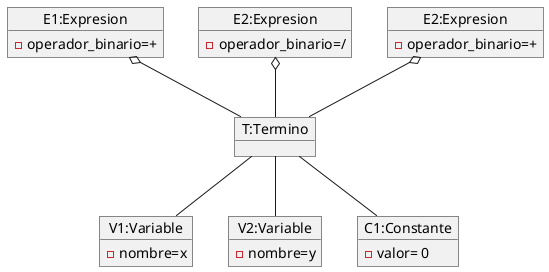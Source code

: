 @startuml d
object "T:Termino" as  o1
object "E1:Expresion" as o2{
    -operador_binario=+
}
object "E2:Expresion" as o3{
    -operador_binario=/
}
object "V1:Variable" as o4{
    -nombre=x
}
object "V2:Variable" as o5{
    -nombre=y
}
object "C1:Constante" as o6{
    -valor= 0
}
object "E2:Expresion" as o7{
    -operador_binario=+
}
o2 o-- o1
o3 o-- o1
o7 o-- o1
o1 -- o4
o1--o5
o1--o6
@enduml